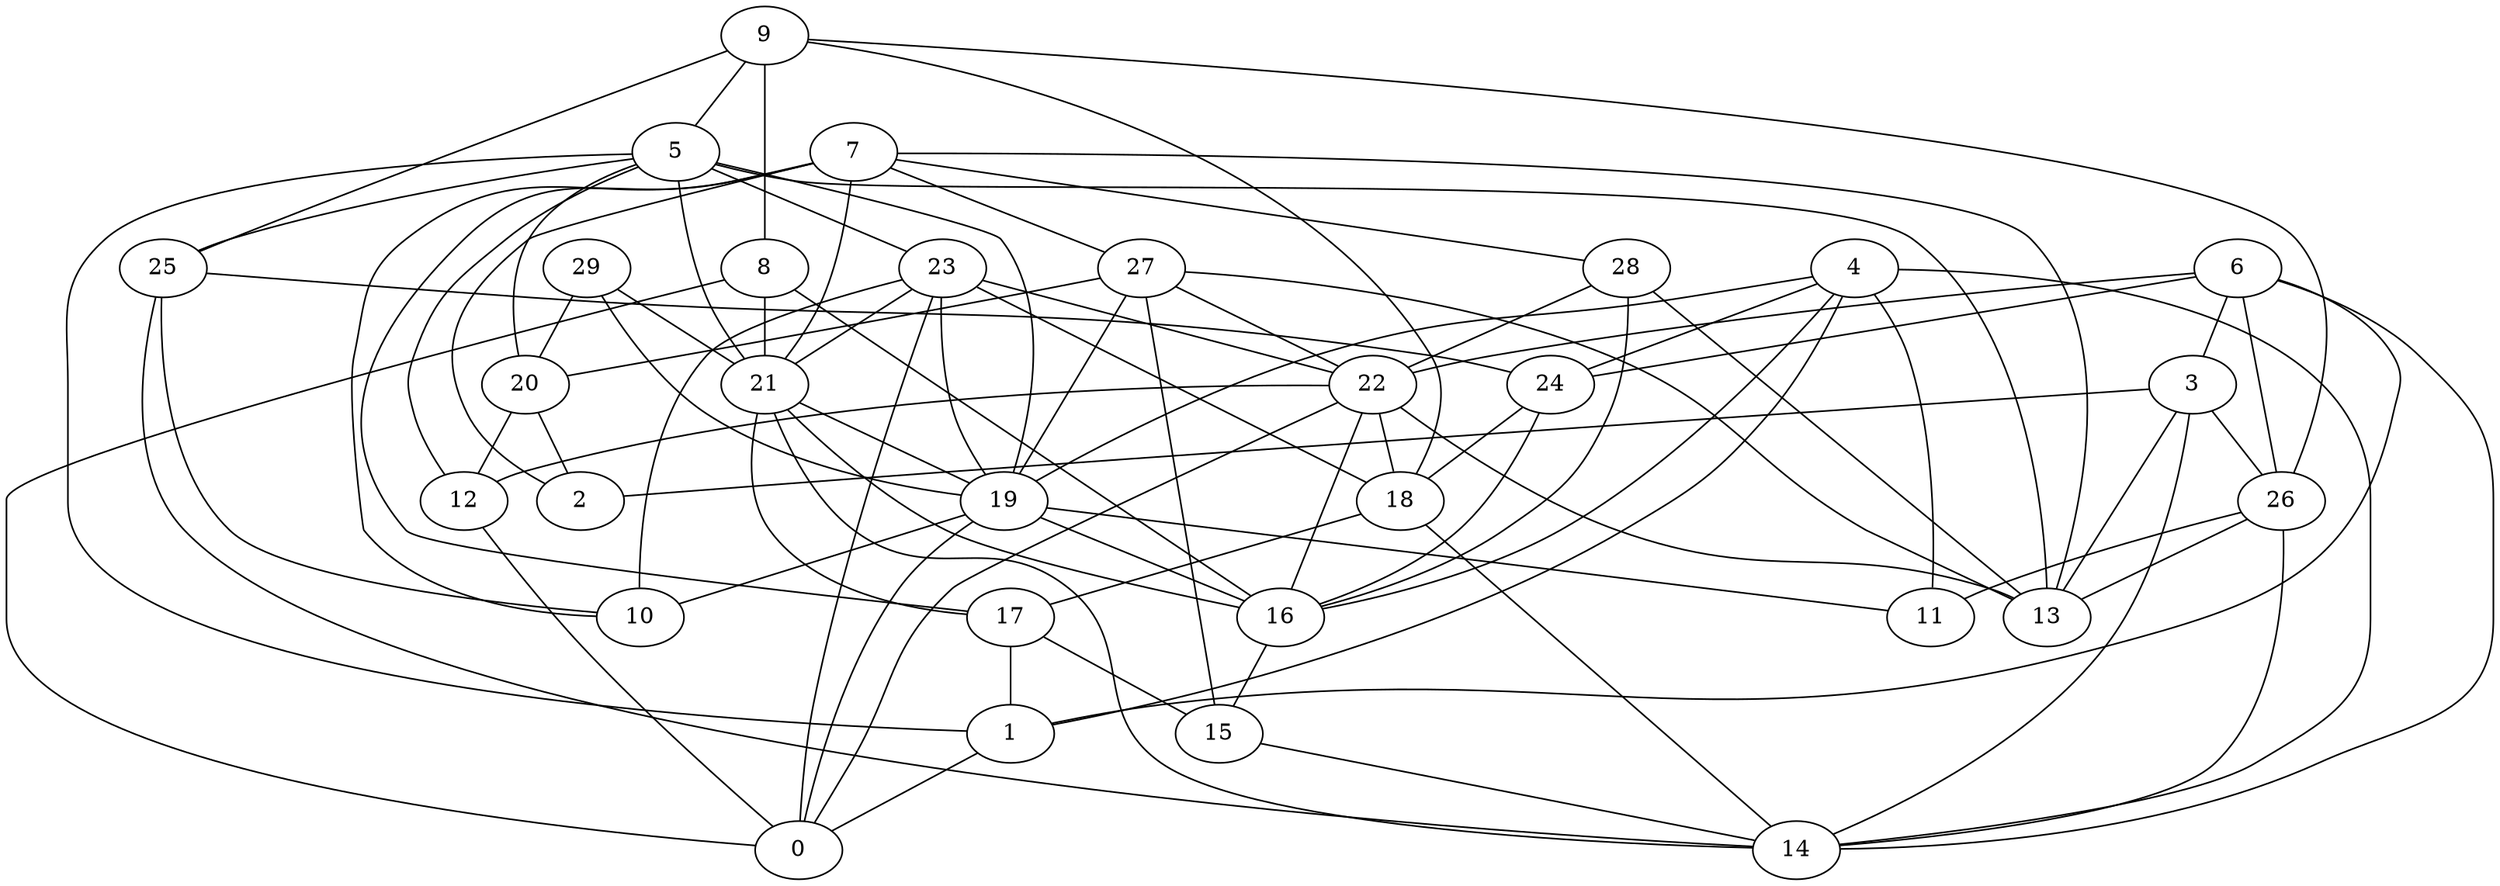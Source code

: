 digraph GG_graph {

subgraph G_graph {
edge [color = black]
"24" -> "16" [dir = none]
"24" -> "18" [dir = none]
"22" -> "12" [dir = none]
"22" -> "16" [dir = none]
"22" -> "0" [dir = none]
"22" -> "13" [dir = none]
"22" -> "18" [dir = none]
"9" -> "8" [dir = none]
"9" -> "18" [dir = none]
"9" -> "5" [dir = none]
"9" -> "26" [dir = none]
"9" -> "25" [dir = none]
"1" -> "0" [dir = none]
"15" -> "14" [dir = none]
"29" -> "21" [dir = none]
"29" -> "19" [dir = none]
"29" -> "20" [dir = none]
"19" -> "16" [dir = none]
"19" -> "0" [dir = none]
"19" -> "10" [dir = none]
"19" -> "11" [dir = none]
"28" -> "22" [dir = none]
"28" -> "13" [dir = none]
"28" -> "16" [dir = none]
"17" -> "15" [dir = none]
"17" -> "1" [dir = none]
"26" -> "13" [dir = none]
"26" -> "14" [dir = none]
"26" -> "11" [dir = none]
"27" -> "15" [dir = none]
"27" -> "19" [dir = none]
"27" -> "22" [dir = none]
"27" -> "20" [dir = none]
"27" -> "13" [dir = none]
"7" -> "10" [dir = none]
"7" -> "27" [dir = none]
"7" -> "17" [dir = none]
"7" -> "28" [dir = none]
"7" -> "21" [dir = none]
"7" -> "13" [dir = none]
"7" -> "2" [dir = none]
"4" -> "1" [dir = none]
"4" -> "24" [dir = none]
"4" -> "11" [dir = none]
"4" -> "19" [dir = none]
"4" -> "14" [dir = none]
"4" -> "16" [dir = none]
"20" -> "2" [dir = none]
"20" -> "12" [dir = none]
"18" -> "14" [dir = none]
"18" -> "17" [dir = none]
"6" -> "24" [dir = none]
"6" -> "26" [dir = none]
"6" -> "3" [dir = none]
"6" -> "1" [dir = none]
"6" -> "14" [dir = none]
"6" -> "22" [dir = none]
"3" -> "26" [dir = none]
"3" -> "2" [dir = none]
"3" -> "14" [dir = none]
"3" -> "13" [dir = none]
"16" -> "15" [dir = none]
"5" -> "20" [dir = none]
"5" -> "13" [dir = none]
"5" -> "21" [dir = none]
"5" -> "25" [dir = none]
"5" -> "23" [dir = none]
"5" -> "1" [dir = none]
"5" -> "12" [dir = none]
"5" -> "19" [dir = none]
"21" -> "17" [dir = none]
"21" -> "16" [dir = none]
"21" -> "19" [dir = none]
"21" -> "14" [dir = none]
"23" -> "22" [dir = none]
"23" -> "10" [dir = none]
"23" -> "0" [dir = none]
"23" -> "18" [dir = none]
"23" -> "19" [dir = none]
"23" -> "21" [dir = none]
"12" -> "0" [dir = none]
"25" -> "10" [dir = none]
"25" -> "24" [dir = none]
"25" -> "14" [dir = none]
"8" -> "0" [dir = none]
"8" -> "21" [dir = none]
"8" -> "16" [dir = none]
}

}
